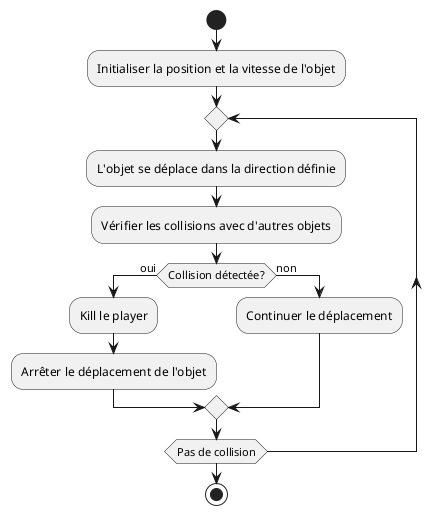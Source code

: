 @startuml MoovingObjectActivity
start
:Initialiser la position et la vitesse de l'objet;
repeat
  :L'objet se déplace dans la direction définie;
  :Vérifier les collisions avec d'autres objets;
  if (Collision détectée?) then (oui)
    :Kill le player;
    :Arrêter le déplacement de l'objet;
  else (non)
    :Continuer le déplacement;
  endif
repeat while (Pas de collision)
stop
@enduml
